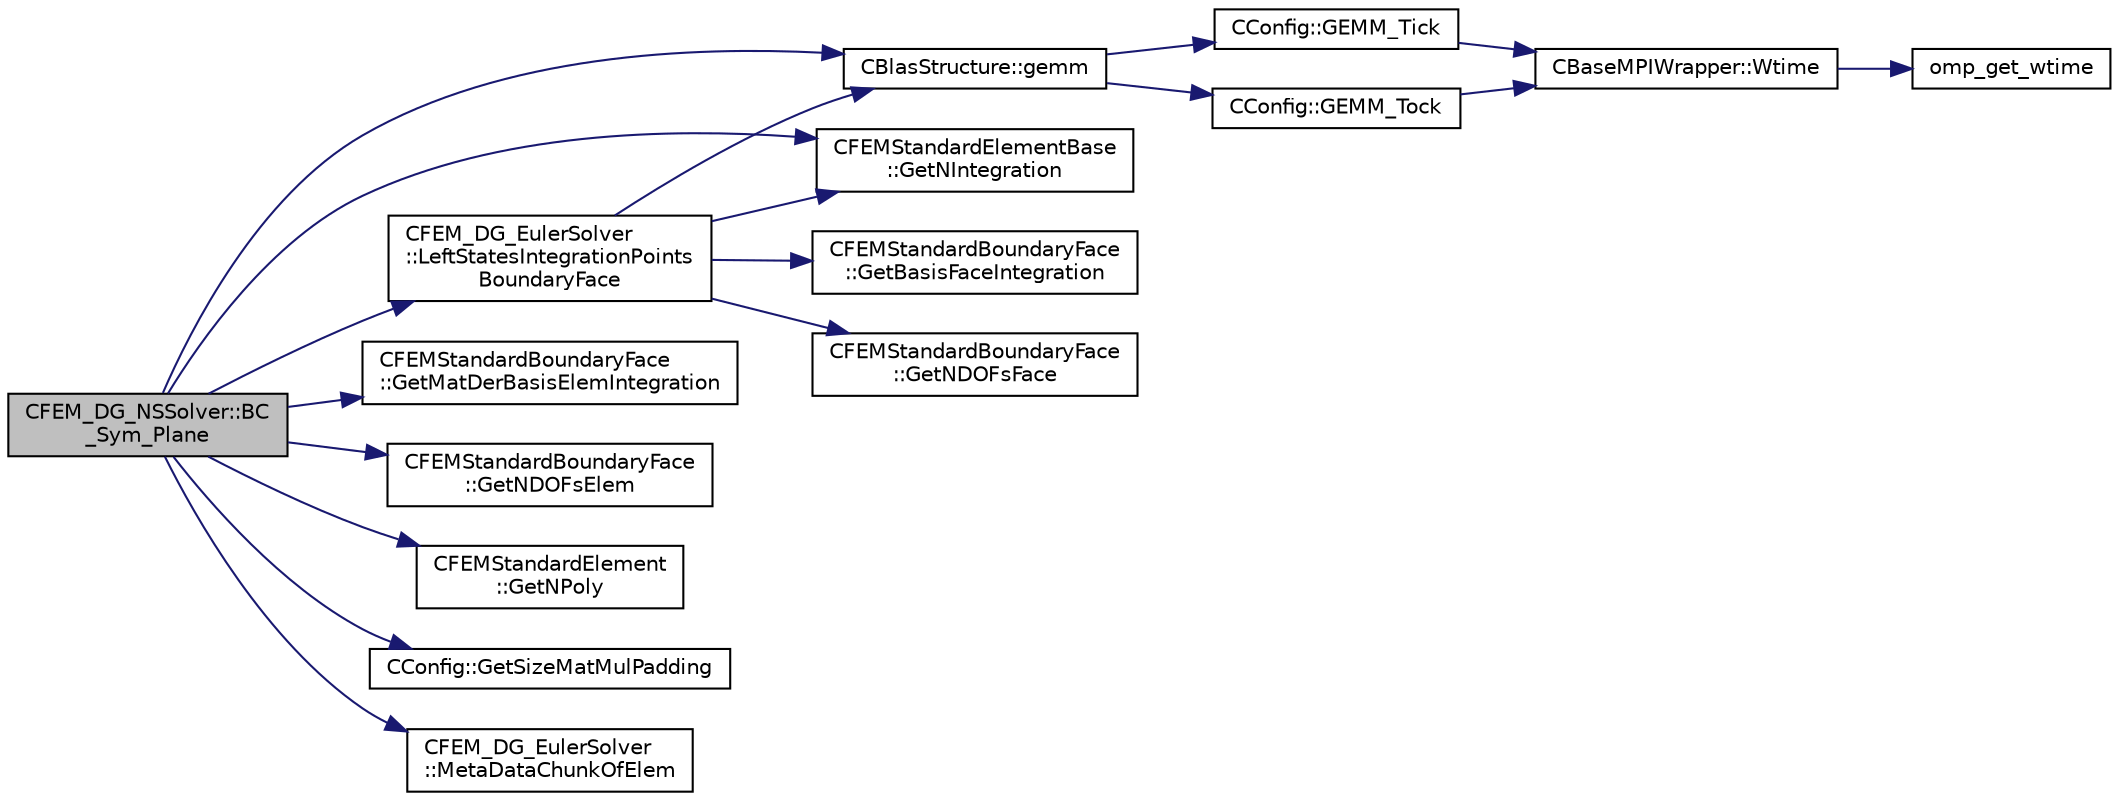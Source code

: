 digraph "CFEM_DG_NSSolver::BC_Sym_Plane"
{
 // LATEX_PDF_SIZE
  edge [fontname="Helvetica",fontsize="10",labelfontname="Helvetica",labelfontsize="10"];
  node [fontname="Helvetica",fontsize="10",shape=record];
  rankdir="LR";
  Node1 [label="CFEM_DG_NSSolver::BC\l_Sym_Plane",height=0.2,width=0.4,color="black", fillcolor="grey75", style="filled", fontcolor="black",tooltip="Impose the symmetry boundary condition using the residual."];
  Node1 -> Node2 [color="midnightblue",fontsize="10",style="solid",fontname="Helvetica"];
  Node2 [label="CBlasStructure::gemm",height=0.2,width=0.4,color="black", fillcolor="white", style="filled",URL="$classCBlasStructure.html#ad282634317e0a32bce7896e2ddc40043",tooltip="Function, which carries out a dense matrix product. It is a limited version of the BLAS gemm function..."];
  Node2 -> Node3 [color="midnightblue",fontsize="10",style="solid",fontname="Helvetica"];
  Node3 [label="CConfig::GEMM_Tick",height=0.2,width=0.4,color="black", fillcolor="white", style="filled",URL="$classCConfig.html#a2843524e5245c2c6128acdd20e746f4a",tooltip="Start the timer for profiling subroutines."];
  Node3 -> Node4 [color="midnightblue",fontsize="10",style="solid",fontname="Helvetica"];
  Node4 [label="CBaseMPIWrapper::Wtime",height=0.2,width=0.4,color="black", fillcolor="white", style="filled",URL="$classCBaseMPIWrapper.html#adcf32aa628d4b515e8835bc5c56fbf08",tooltip=" "];
  Node4 -> Node5 [color="midnightblue",fontsize="10",style="solid",fontname="Helvetica"];
  Node5 [label="omp_get_wtime",height=0.2,width=0.4,color="black", fillcolor="white", style="filled",URL="$omp__structure_8hpp.html#a649bd48ab038a72108f11f5a85316266",tooltip="Return the wall time."];
  Node2 -> Node6 [color="midnightblue",fontsize="10",style="solid",fontname="Helvetica"];
  Node6 [label="CConfig::GEMM_Tock",height=0.2,width=0.4,color="black", fillcolor="white", style="filled",URL="$classCConfig.html#a695fe18134532a43b328845dd0cce3bb",tooltip="Stop the timer for the GEMM profiling and store results."];
  Node6 -> Node4 [color="midnightblue",fontsize="10",style="solid",fontname="Helvetica"];
  Node1 -> Node7 [color="midnightblue",fontsize="10",style="solid",fontname="Helvetica"];
  Node7 [label="CFEMStandardBoundaryFace\l::GetMatDerBasisElemIntegration",height=0.2,width=0.4,color="black", fillcolor="white", style="filled",URL="$classCFEMStandardBoundaryFace.html#abd2f5656593a34508bdfb2093a1d6f92",tooltip="Function, which makes available the matrix with the derivatives of the element basis functions in the..."];
  Node1 -> Node8 [color="midnightblue",fontsize="10",style="solid",fontname="Helvetica"];
  Node8 [label="CFEMStandardBoundaryFace\l::GetNDOFsElem",height=0.2,width=0.4,color="black", fillcolor="white", style="filled",URL="$classCFEMStandardBoundaryFace.html#aad6afe2fa8d35697a57dfc22a7542176",tooltip="Function, which makes available the number of DOFs of the adjacent element."];
  Node1 -> Node9 [color="midnightblue",fontsize="10",style="solid",fontname="Helvetica"];
  Node9 [label="CFEMStandardElementBase\l::GetNIntegration",height=0.2,width=0.4,color="black", fillcolor="white", style="filled",URL="$classCFEMStandardElementBase.html#aa5ad06a05a1d7b66bccca65521168a3b",tooltip="Function, which makes available the number of integration points for this standard element."];
  Node1 -> Node10 [color="midnightblue",fontsize="10",style="solid",fontname="Helvetica"];
  Node10 [label="CFEMStandardElement\l::GetNPoly",height=0.2,width=0.4,color="black", fillcolor="white", style="filled",URL="$classCFEMStandardElement.html#a007e03cd4cc6bd8f37e54411eaf0b23f",tooltip="Function, which makes available the polynomial degree for this standard element."];
  Node1 -> Node11 [color="midnightblue",fontsize="10",style="solid",fontname="Helvetica"];
  Node11 [label="CConfig::GetSizeMatMulPadding",height=0.2,width=0.4,color="black", fillcolor="white", style="filled",URL="$classCConfig.html#a82d3faf3154d13bf694af4d818ef91c7",tooltip="Function to make available the matrix size in vectorization in order to optimize the gemm performance..."];
  Node1 -> Node12 [color="midnightblue",fontsize="10",style="solid",fontname="Helvetica"];
  Node12 [label="CFEM_DG_EulerSolver\l::LeftStatesIntegrationPoints\lBoundaryFace",height=0.2,width=0.4,color="black", fillcolor="white", style="filled",URL="$classCFEM__DG__EulerSolver.html#a79debb4e2ee70feac94e9a420705dbf9",tooltip="Function, which computes the left state of a boundary face."];
  Node12 -> Node2 [color="midnightblue",fontsize="10",style="solid",fontname="Helvetica"];
  Node12 -> Node13 [color="midnightblue",fontsize="10",style="solid",fontname="Helvetica"];
  Node13 [label="CFEMStandardBoundaryFace\l::GetBasisFaceIntegration",height=0.2,width=0.4,color="black", fillcolor="white", style="filled",URL="$classCFEMStandardBoundaryFace.html#a19d1d508495d95239567972e425fd0c3",tooltip="Function, which makes available the face basis functions in the integration points."];
  Node12 -> Node14 [color="midnightblue",fontsize="10",style="solid",fontname="Helvetica"];
  Node14 [label="CFEMStandardBoundaryFace\l::GetNDOFsFace",height=0.2,width=0.4,color="black", fillcolor="white", style="filled",URL="$classCFEMStandardBoundaryFace.html#a26266f4d68d95c22bbb949fe6d8f5db6",tooltip="Function, which makes available the number of DOFs of the face."];
  Node12 -> Node9 [color="midnightblue",fontsize="10",style="solid",fontname="Helvetica"];
  Node1 -> Node15 [color="midnightblue",fontsize="10",style="solid",fontname="Helvetica"];
  Node15 [label="CFEM_DG_EulerSolver\l::MetaDataChunkOfElem",height=0.2,width=0.4,color="black", fillcolor="white", style="filled",URL="$classCFEM__DG__EulerSolver.html#ad358fa06c0e5b2762ad3258eb2c677e2",tooltip="Template function, which determines some meta data for the chunk of elements/faces that must be treat..."];
}
